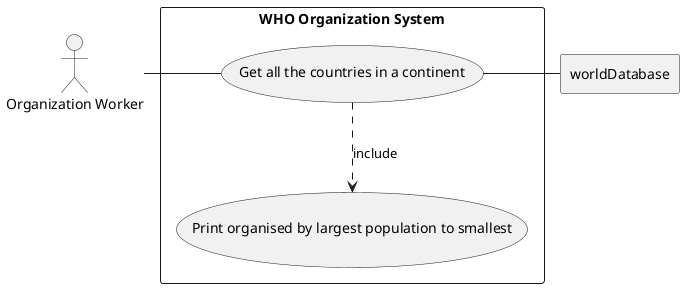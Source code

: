 @startuml

actor OW as "Organization Worker"

rectangle worldDatabase

rectangle "WHO Organization System" {
    usecase UC1 as "Get all the countries in a continent"

    usecase UCb as "Print organised by largest population to smallest"

    OW - UC1
    UC1 ..> UCb : include
    UC1 - worldDatabase
}

@enduml
